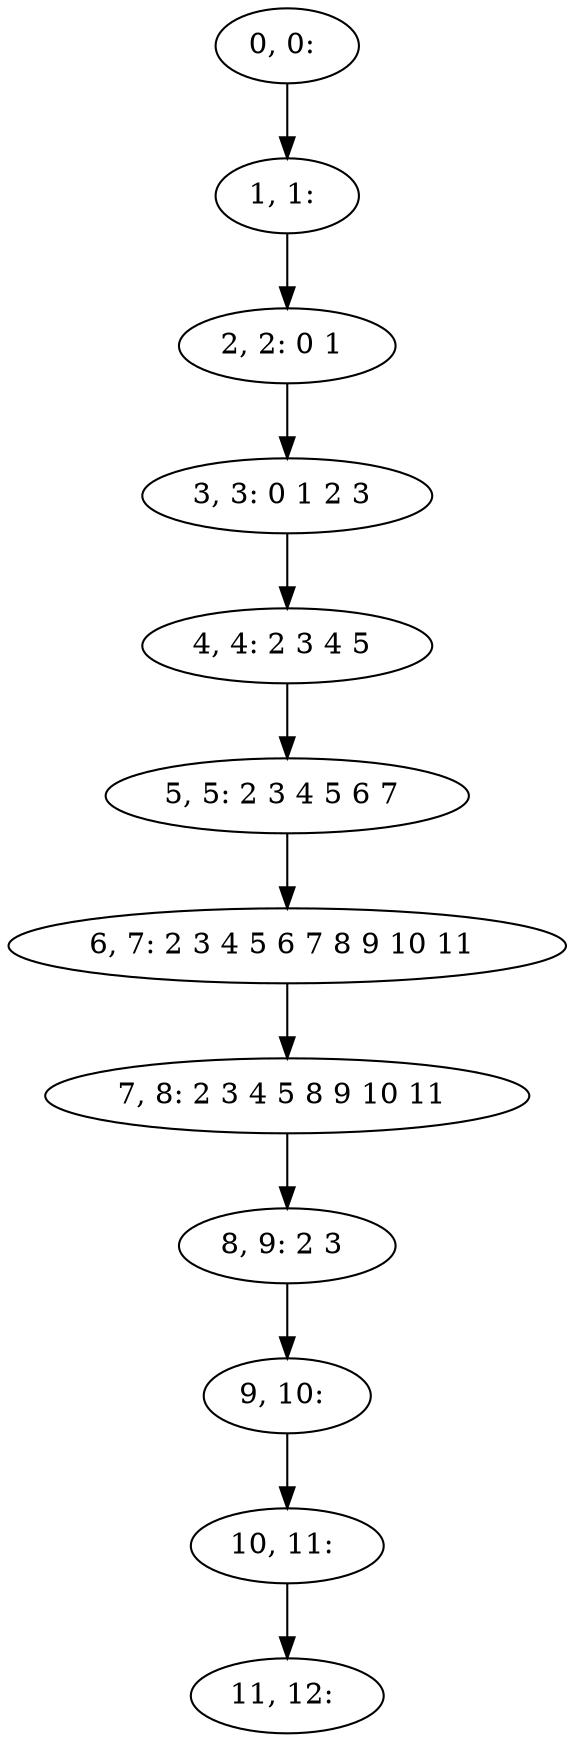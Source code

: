 digraph G {
0[label="0, 0: "];
1[label="1, 1: "];
2[label="2, 2: 0 1 "];
3[label="3, 3: 0 1 2 3 "];
4[label="4, 4: 2 3 4 5 "];
5[label="5, 5: 2 3 4 5 6 7 "];
6[label="6, 7: 2 3 4 5 6 7 8 9 10 11 "];
7[label="7, 8: 2 3 4 5 8 9 10 11 "];
8[label="8, 9: 2 3 "];
9[label="9, 10: "];
10[label="10, 11: "];
11[label="11, 12: "];
0->1 ;
1->2 ;
2->3 ;
3->4 ;
4->5 ;
5->6 ;
6->7 ;
7->8 ;
8->9 ;
9->10 ;
10->11 ;
}

